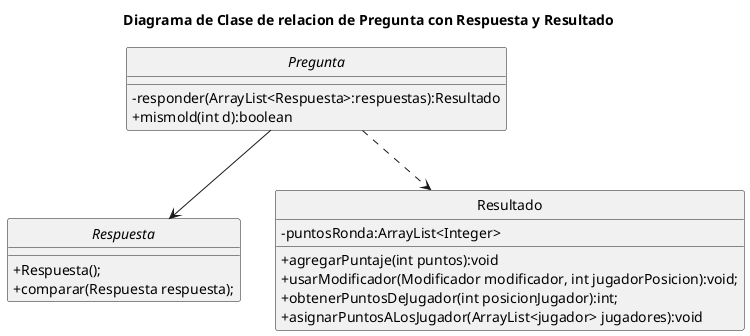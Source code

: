 @startuml
'https://plantuml.com/class-diagram

title Diagrama de Clase de relacion de Pregunta con Respuesta y Resultado
skinparam monochrome true
hide circle
skinparam classAttributeIconSize 0
abstract class Pregunta{
    -responder(ArrayList<Respuesta>:respuestas):Resultado
    +mismold(int d):boolean
}
interface Respuesta{
    +Respuesta();
    +comparar(Respuesta respuesta);

}
class Resultado{
    -puntosRonda:ArrayList<Integer>
    +agregarPuntaje(int puntos):void
    +usarModificador(Modificador modificador, int jugadorPosicion):void;
    +obtenerPuntosDeJugador(int posicionJugador):int;
    +asignarPuntosALosJugador(ArrayList<jugador> jugadores):void
}
Pregunta --> Respuesta
Pregunta ..> Resultado


@enduml